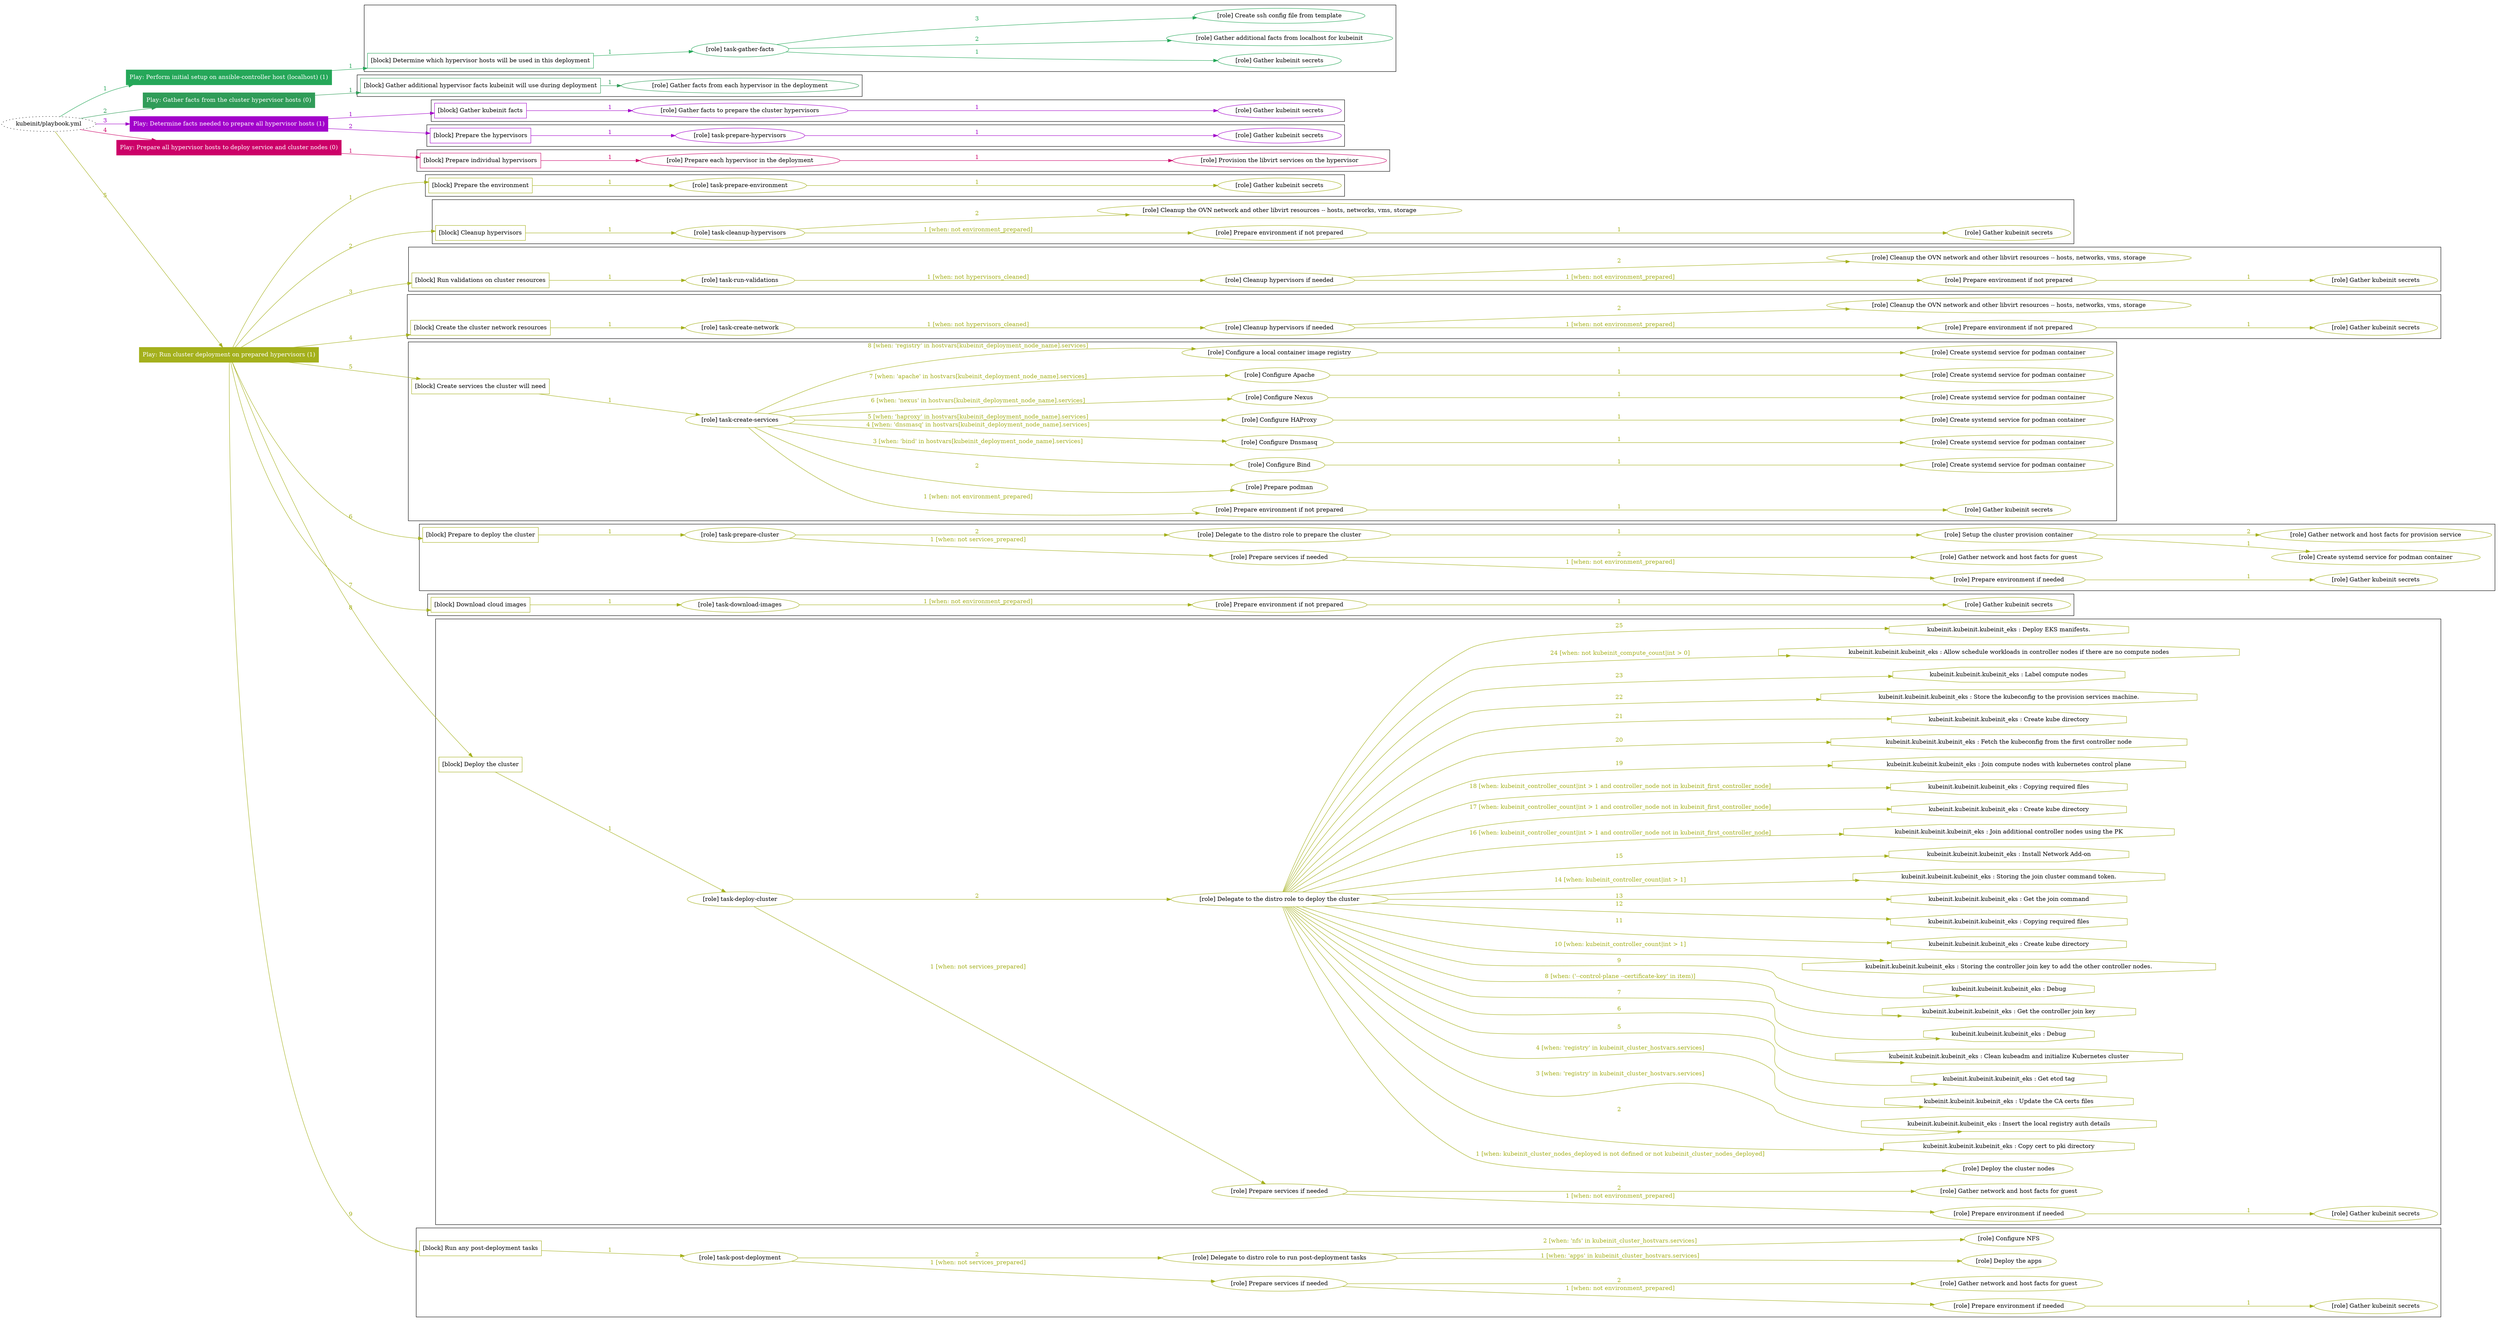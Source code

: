 digraph {
	graph [concentrate=true ordering=in rankdir=LR ratio=fill]
	edge [esep=5 sep=10]
	"kubeinit/playbook.yml" [URL="/home/runner/work/kubeinit/kubeinit/kubeinit/playbook.yml" id=playbook_dcfda011 style=dotted]
	"kubeinit/playbook.yml" -> play_765f4237 [label="1 " color="#25a759" fontcolor="#25a759" id=edge_94aca316 labeltooltip="1 " tooltip="1 "]
	subgraph "Play: Perform initial setup on ansible-controller host (localhost) (1)" {
		play_765f4237 [label="Play: Perform initial setup on ansible-controller host (localhost) (1)" URL="/home/runner/work/kubeinit/kubeinit/kubeinit/playbook.yml" color="#25a759" fontcolor="#ffffff" id=play_765f4237 shape=box style=filled tooltip=localhost]
		play_765f4237 -> block_f9fd2ed5 [label=1 color="#25a759" fontcolor="#25a759" id=edge_692b6613 labeltooltip=1 tooltip=1]
		subgraph cluster_block_f9fd2ed5 {
			block_f9fd2ed5 [label="[block] Determine which hypervisor hosts will be used in this deployment" URL="/home/runner/work/kubeinit/kubeinit/kubeinit/playbook.yml" color="#25a759" id=block_f9fd2ed5 labeltooltip="Determine which hypervisor hosts will be used in this deployment" shape=box tooltip="Determine which hypervisor hosts will be used in this deployment"]
			block_f9fd2ed5 -> role_37e23cd8 [label="1 " color="#25a759" fontcolor="#25a759" id=edge_8026fe6b labeltooltip="1 " tooltip="1 "]
			subgraph "task-gather-facts" {
				role_37e23cd8 [label="[role] task-gather-facts" URL="/home/runner/work/kubeinit/kubeinit/kubeinit/playbook.yml" color="#25a759" id=role_37e23cd8 tooltip="task-gather-facts"]
				role_37e23cd8 -> role_35589c22 [label="1 " color="#25a759" fontcolor="#25a759" id=edge_263c6f09 labeltooltip="1 " tooltip="1 "]
				subgraph "Gather kubeinit secrets" {
					role_35589c22 [label="[role] Gather kubeinit secrets" URL="/home/runner/.ansible/collections/ansible_collections/kubeinit/kubeinit/roles/kubeinit_prepare/tasks/build_hypervisors_group.yml" color="#25a759" id=role_35589c22 tooltip="Gather kubeinit secrets"]
				}
				role_37e23cd8 -> role_8f9cdb10 [label="2 " color="#25a759" fontcolor="#25a759" id=edge_b2160948 labeltooltip="2 " tooltip="2 "]
				subgraph "Gather additional facts from localhost for kubeinit" {
					role_8f9cdb10 [label="[role] Gather additional facts from localhost for kubeinit" URL="/home/runner/.ansible/collections/ansible_collections/kubeinit/kubeinit/roles/kubeinit_prepare/tasks/build_hypervisors_group.yml" color="#25a759" id=role_8f9cdb10 tooltip="Gather additional facts from localhost for kubeinit"]
				}
				role_37e23cd8 -> role_e5fd432b [label="3 " color="#25a759" fontcolor="#25a759" id=edge_d32e2abf labeltooltip="3 " tooltip="3 "]
				subgraph "Create ssh config file from template" {
					role_e5fd432b [label="[role] Create ssh config file from template" URL="/home/runner/.ansible/collections/ansible_collections/kubeinit/kubeinit/roles/kubeinit_prepare/tasks/build_hypervisors_group.yml" color="#25a759" id=role_e5fd432b tooltip="Create ssh config file from template"]
				}
			}
		}
	}
	"kubeinit/playbook.yml" -> play_6c2bc196 [label="2 " color="#309c58" fontcolor="#309c58" id=edge_fabe66aa labeltooltip="2 " tooltip="2 "]
	subgraph "Play: Gather facts from the cluster hypervisor hosts (0)" {
		play_6c2bc196 [label="Play: Gather facts from the cluster hypervisor hosts (0)" URL="/home/runner/work/kubeinit/kubeinit/kubeinit/playbook.yml" color="#309c58" fontcolor="#ffffff" id=play_6c2bc196 shape=box style=filled tooltip="Play: Gather facts from the cluster hypervisor hosts (0)"]
		play_6c2bc196 -> block_caca1300 [label=1 color="#309c58" fontcolor="#309c58" id=edge_eba56a42 labeltooltip=1 tooltip=1]
		subgraph cluster_block_caca1300 {
			block_caca1300 [label="[block] Gather additional hypervisor facts kubeinit will use during deployment" URL="/home/runner/work/kubeinit/kubeinit/kubeinit/playbook.yml" color="#309c58" id=block_caca1300 labeltooltip="Gather additional hypervisor facts kubeinit will use during deployment" shape=box tooltip="Gather additional hypervisor facts kubeinit will use during deployment"]
			block_caca1300 -> role_12011ce6 [label="1 " color="#309c58" fontcolor="#309c58" id=edge_8bbe74d5 labeltooltip="1 " tooltip="1 "]
			subgraph "Gather facts from each hypervisor in the deployment" {
				role_12011ce6 [label="[role] Gather facts from each hypervisor in the deployment" URL="/home/runner/work/kubeinit/kubeinit/kubeinit/playbook.yml" color="#309c58" id=role_12011ce6 tooltip="Gather facts from each hypervisor in the deployment"]
			}
		}
	}
	"kubeinit/playbook.yml" -> play_12cec914 [label="3 " color="#a202ca" fontcolor="#a202ca" id=edge_72fddc76 labeltooltip="3 " tooltip="3 "]
	subgraph "Play: Determine facts needed to prepare all hypervisor hosts (1)" {
		play_12cec914 [label="Play: Determine facts needed to prepare all hypervisor hosts (1)" URL="/home/runner/work/kubeinit/kubeinit/kubeinit/playbook.yml" color="#a202ca" fontcolor="#ffffff" id=play_12cec914 shape=box style=filled tooltip=localhost]
		play_12cec914 -> block_36ad6eb9 [label=1 color="#a202ca" fontcolor="#a202ca" id=edge_d3a8ffcb labeltooltip=1 tooltip=1]
		subgraph cluster_block_36ad6eb9 {
			block_36ad6eb9 [label="[block] Gather kubeinit facts" URL="/home/runner/work/kubeinit/kubeinit/kubeinit/playbook.yml" color="#a202ca" id=block_36ad6eb9 labeltooltip="Gather kubeinit facts" shape=box tooltip="Gather kubeinit facts"]
			block_36ad6eb9 -> role_db7084d1 [label="1 " color="#a202ca" fontcolor="#a202ca" id=edge_b21bfb5c labeltooltip="1 " tooltip="1 "]
			subgraph "Gather facts to prepare the cluster hypervisors" {
				role_db7084d1 [label="[role] Gather facts to prepare the cluster hypervisors" URL="/home/runner/work/kubeinit/kubeinit/kubeinit/playbook.yml" color="#a202ca" id=role_db7084d1 tooltip="Gather facts to prepare the cluster hypervisors"]
				role_db7084d1 -> role_7971e895 [label="1 " color="#a202ca" fontcolor="#a202ca" id=edge_c17ee4cf labeltooltip="1 " tooltip="1 "]
				subgraph "Gather kubeinit secrets" {
					role_7971e895 [label="[role] Gather kubeinit secrets" URL="/home/runner/.ansible/collections/ansible_collections/kubeinit/kubeinit/roles/kubeinit_prepare/tasks/gather_kubeinit_facts.yml" color="#a202ca" id=role_7971e895 tooltip="Gather kubeinit secrets"]
				}
			}
		}
		play_12cec914 -> block_d0f57650 [label=2 color="#a202ca" fontcolor="#a202ca" id=edge_762cd3df labeltooltip=2 tooltip=2]
		subgraph cluster_block_d0f57650 {
			block_d0f57650 [label="[block] Prepare the hypervisors" URL="/home/runner/work/kubeinit/kubeinit/kubeinit/playbook.yml" color="#a202ca" id=block_d0f57650 labeltooltip="Prepare the hypervisors" shape=box tooltip="Prepare the hypervisors"]
			block_d0f57650 -> role_d95f7964 [label="1 " color="#a202ca" fontcolor="#a202ca" id=edge_053e065c labeltooltip="1 " tooltip="1 "]
			subgraph "task-prepare-hypervisors" {
				role_d95f7964 [label="[role] task-prepare-hypervisors" URL="/home/runner/work/kubeinit/kubeinit/kubeinit/playbook.yml" color="#a202ca" id=role_d95f7964 tooltip="task-prepare-hypervisors"]
				role_d95f7964 -> role_bdcca5cd [label="1 " color="#a202ca" fontcolor="#a202ca" id=edge_637d177f labeltooltip="1 " tooltip="1 "]
				subgraph "Gather kubeinit secrets" {
					role_bdcca5cd [label="[role] Gather kubeinit secrets" URL="/home/runner/.ansible/collections/ansible_collections/kubeinit/kubeinit/roles/kubeinit_prepare/tasks/gather_kubeinit_facts.yml" color="#a202ca" id=role_bdcca5cd tooltip="Gather kubeinit secrets"]
				}
			}
		}
	}
	"kubeinit/playbook.yml" -> play_1ae66111 [label="4 " color="#cc0068" fontcolor="#cc0068" id=edge_bd37d841 labeltooltip="4 " tooltip="4 "]
	subgraph "Play: Prepare all hypervisor hosts to deploy service and cluster nodes (0)" {
		play_1ae66111 [label="Play: Prepare all hypervisor hosts to deploy service and cluster nodes (0)" URL="/home/runner/work/kubeinit/kubeinit/kubeinit/playbook.yml" color="#cc0068" fontcolor="#ffffff" id=play_1ae66111 shape=box style=filled tooltip="Play: Prepare all hypervisor hosts to deploy service and cluster nodes (0)"]
		play_1ae66111 -> block_45bdec60 [label=1 color="#cc0068" fontcolor="#cc0068" id=edge_b5805068 labeltooltip=1 tooltip=1]
		subgraph cluster_block_45bdec60 {
			block_45bdec60 [label="[block] Prepare individual hypervisors" URL="/home/runner/work/kubeinit/kubeinit/kubeinit/playbook.yml" color="#cc0068" id=block_45bdec60 labeltooltip="Prepare individual hypervisors" shape=box tooltip="Prepare individual hypervisors"]
			block_45bdec60 -> role_821effe2 [label="1 " color="#cc0068" fontcolor="#cc0068" id=edge_3f7bc801 labeltooltip="1 " tooltip="1 "]
			subgraph "Prepare each hypervisor in the deployment" {
				role_821effe2 [label="[role] Prepare each hypervisor in the deployment" URL="/home/runner/work/kubeinit/kubeinit/kubeinit/playbook.yml" color="#cc0068" id=role_821effe2 tooltip="Prepare each hypervisor in the deployment"]
				role_821effe2 -> role_44ba6dd8 [label="1 " color="#cc0068" fontcolor="#cc0068" id=edge_4a5fcf51 labeltooltip="1 " tooltip="1 "]
				subgraph "Provision the libvirt services on the hypervisor" {
					role_44ba6dd8 [label="[role] Provision the libvirt services on the hypervisor" URL="/home/runner/.ansible/collections/ansible_collections/kubeinit/kubeinit/roles/kubeinit_prepare/tasks/prepare_hypervisor.yml" color="#cc0068" id=role_44ba6dd8 tooltip="Provision the libvirt services on the hypervisor"]
				}
			}
		}
	}
	"kubeinit/playbook.yml" -> play_6f94b995 [label="5 " color="#a4b01c" fontcolor="#a4b01c" id=edge_575a4b3c labeltooltip="5 " tooltip="5 "]
	subgraph "Play: Run cluster deployment on prepared hypervisors (1)" {
		play_6f94b995 [label="Play: Run cluster deployment on prepared hypervisors (1)" URL="/home/runner/work/kubeinit/kubeinit/kubeinit/playbook.yml" color="#a4b01c" fontcolor="#ffffff" id=play_6f94b995 shape=box style=filled tooltip=localhost]
		play_6f94b995 -> block_fb3b04f6 [label=1 color="#a4b01c" fontcolor="#a4b01c" id=edge_c9f71ae5 labeltooltip=1 tooltip=1]
		subgraph cluster_block_fb3b04f6 {
			block_fb3b04f6 [label="[block] Prepare the environment" URL="/home/runner/work/kubeinit/kubeinit/kubeinit/playbook.yml" color="#a4b01c" id=block_fb3b04f6 labeltooltip="Prepare the environment" shape=box tooltip="Prepare the environment"]
			block_fb3b04f6 -> role_4ec7296c [label="1 " color="#a4b01c" fontcolor="#a4b01c" id=edge_01b368c7 labeltooltip="1 " tooltip="1 "]
			subgraph "task-prepare-environment" {
				role_4ec7296c [label="[role] task-prepare-environment" URL="/home/runner/work/kubeinit/kubeinit/kubeinit/playbook.yml" color="#a4b01c" id=role_4ec7296c tooltip="task-prepare-environment"]
				role_4ec7296c -> role_5be5b0d8 [label="1 " color="#a4b01c" fontcolor="#a4b01c" id=edge_0afa003c labeltooltip="1 " tooltip="1 "]
				subgraph "Gather kubeinit secrets" {
					role_5be5b0d8 [label="[role] Gather kubeinit secrets" URL="/home/runner/.ansible/collections/ansible_collections/kubeinit/kubeinit/roles/kubeinit_prepare/tasks/gather_kubeinit_facts.yml" color="#a4b01c" id=role_5be5b0d8 tooltip="Gather kubeinit secrets"]
				}
			}
		}
		play_6f94b995 -> block_d96fcffb [label=2 color="#a4b01c" fontcolor="#a4b01c" id=edge_9aa38d33 labeltooltip=2 tooltip=2]
		subgraph cluster_block_d96fcffb {
			block_d96fcffb [label="[block] Cleanup hypervisors" URL="/home/runner/work/kubeinit/kubeinit/kubeinit/playbook.yml" color="#a4b01c" id=block_d96fcffb labeltooltip="Cleanup hypervisors" shape=box tooltip="Cleanup hypervisors"]
			block_d96fcffb -> role_3e26506b [label="1 " color="#a4b01c" fontcolor="#a4b01c" id=edge_9e677b7e labeltooltip="1 " tooltip="1 "]
			subgraph "task-cleanup-hypervisors" {
				role_3e26506b [label="[role] task-cleanup-hypervisors" URL="/home/runner/work/kubeinit/kubeinit/kubeinit/playbook.yml" color="#a4b01c" id=role_3e26506b tooltip="task-cleanup-hypervisors"]
				role_3e26506b -> role_2a5ab9b7 [label="1 [when: not environment_prepared]" color="#a4b01c" fontcolor="#a4b01c" id=edge_544ed0bc labeltooltip="1 [when: not environment_prepared]" tooltip="1 [when: not environment_prepared]"]
				subgraph "Prepare environment if not prepared" {
					role_2a5ab9b7 [label="[role] Prepare environment if not prepared" URL="/home/runner/.ansible/collections/ansible_collections/kubeinit/kubeinit/roles/kubeinit_prepare/tasks/cleanup_hypervisors.yml" color="#a4b01c" id=role_2a5ab9b7 tooltip="Prepare environment if not prepared"]
					role_2a5ab9b7 -> role_2ddf256e [label="1 " color="#a4b01c" fontcolor="#a4b01c" id=edge_9401367e labeltooltip="1 " tooltip="1 "]
					subgraph "Gather kubeinit secrets" {
						role_2ddf256e [label="[role] Gather kubeinit secrets" URL="/home/runner/.ansible/collections/ansible_collections/kubeinit/kubeinit/roles/kubeinit_prepare/tasks/gather_kubeinit_facts.yml" color="#a4b01c" id=role_2ddf256e tooltip="Gather kubeinit secrets"]
					}
				}
				role_3e26506b -> role_aa5b2982 [label="2 " color="#a4b01c" fontcolor="#a4b01c" id=edge_3b2fef22 labeltooltip="2 " tooltip="2 "]
				subgraph "Cleanup the OVN network and other libvirt resources -- hosts, networks, vms, storage" {
					role_aa5b2982 [label="[role] Cleanup the OVN network and other libvirt resources -- hosts, networks, vms, storage" URL="/home/runner/.ansible/collections/ansible_collections/kubeinit/kubeinit/roles/kubeinit_prepare/tasks/cleanup_hypervisors.yml" color="#a4b01c" id=role_aa5b2982 tooltip="Cleanup the OVN network and other libvirt resources -- hosts, networks, vms, storage"]
				}
			}
		}
		play_6f94b995 -> block_e76ac2b2 [label=3 color="#a4b01c" fontcolor="#a4b01c" id=edge_ae4d11fd labeltooltip=3 tooltip=3]
		subgraph cluster_block_e76ac2b2 {
			block_e76ac2b2 [label="[block] Run validations on cluster resources" URL="/home/runner/work/kubeinit/kubeinit/kubeinit/playbook.yml" color="#a4b01c" id=block_e76ac2b2 labeltooltip="Run validations on cluster resources" shape=box tooltip="Run validations on cluster resources"]
			block_e76ac2b2 -> role_cc212bd3 [label="1 " color="#a4b01c" fontcolor="#a4b01c" id=edge_4b843d76 labeltooltip="1 " tooltip="1 "]
			subgraph "task-run-validations" {
				role_cc212bd3 [label="[role] task-run-validations" URL="/home/runner/work/kubeinit/kubeinit/kubeinit/playbook.yml" color="#a4b01c" id=role_cc212bd3 tooltip="task-run-validations"]
				role_cc212bd3 -> role_779b4d55 [label="1 [when: not hypervisors_cleaned]" color="#a4b01c" fontcolor="#a4b01c" id=edge_7910272a labeltooltip="1 [when: not hypervisors_cleaned]" tooltip="1 [when: not hypervisors_cleaned]"]
				subgraph "Cleanup hypervisors if needed" {
					role_779b4d55 [label="[role] Cleanup hypervisors if needed" URL="/home/runner/.ansible/collections/ansible_collections/kubeinit/kubeinit/roles/kubeinit_validations/tasks/main.yml" color="#a4b01c" id=role_779b4d55 tooltip="Cleanup hypervisors if needed"]
					role_779b4d55 -> role_eb4ee07d [label="1 [when: not environment_prepared]" color="#a4b01c" fontcolor="#a4b01c" id=edge_a781df23 labeltooltip="1 [when: not environment_prepared]" tooltip="1 [when: not environment_prepared]"]
					subgraph "Prepare environment if not prepared" {
						role_eb4ee07d [label="[role] Prepare environment if not prepared" URL="/home/runner/.ansible/collections/ansible_collections/kubeinit/kubeinit/roles/kubeinit_prepare/tasks/cleanup_hypervisors.yml" color="#a4b01c" id=role_eb4ee07d tooltip="Prepare environment if not prepared"]
						role_eb4ee07d -> role_84e86f07 [label="1 " color="#a4b01c" fontcolor="#a4b01c" id=edge_e210652e labeltooltip="1 " tooltip="1 "]
						subgraph "Gather kubeinit secrets" {
							role_84e86f07 [label="[role] Gather kubeinit secrets" URL="/home/runner/.ansible/collections/ansible_collections/kubeinit/kubeinit/roles/kubeinit_prepare/tasks/gather_kubeinit_facts.yml" color="#a4b01c" id=role_84e86f07 tooltip="Gather kubeinit secrets"]
						}
					}
					role_779b4d55 -> role_8ce97257 [label="2 " color="#a4b01c" fontcolor="#a4b01c" id=edge_072f96d0 labeltooltip="2 " tooltip="2 "]
					subgraph "Cleanup the OVN network and other libvirt resources -- hosts, networks, vms, storage" {
						role_8ce97257 [label="[role] Cleanup the OVN network and other libvirt resources -- hosts, networks, vms, storage" URL="/home/runner/.ansible/collections/ansible_collections/kubeinit/kubeinit/roles/kubeinit_prepare/tasks/cleanup_hypervisors.yml" color="#a4b01c" id=role_8ce97257 tooltip="Cleanup the OVN network and other libvirt resources -- hosts, networks, vms, storage"]
					}
				}
			}
		}
		play_6f94b995 -> block_9e978ffb [label=4 color="#a4b01c" fontcolor="#a4b01c" id=edge_83f42ca1 labeltooltip=4 tooltip=4]
		subgraph cluster_block_9e978ffb {
			block_9e978ffb [label="[block] Create the cluster network resources" URL="/home/runner/work/kubeinit/kubeinit/kubeinit/playbook.yml" color="#a4b01c" id=block_9e978ffb labeltooltip="Create the cluster network resources" shape=box tooltip="Create the cluster network resources"]
			block_9e978ffb -> role_14f7a78a [label="1 " color="#a4b01c" fontcolor="#a4b01c" id=edge_5e13d8b2 labeltooltip="1 " tooltip="1 "]
			subgraph "task-create-network" {
				role_14f7a78a [label="[role] task-create-network" URL="/home/runner/work/kubeinit/kubeinit/kubeinit/playbook.yml" color="#a4b01c" id=role_14f7a78a tooltip="task-create-network"]
				role_14f7a78a -> role_bb4ddb8e [label="1 [when: not hypervisors_cleaned]" color="#a4b01c" fontcolor="#a4b01c" id=edge_80835680 labeltooltip="1 [when: not hypervisors_cleaned]" tooltip="1 [when: not hypervisors_cleaned]"]
				subgraph "Cleanup hypervisors if needed" {
					role_bb4ddb8e [label="[role] Cleanup hypervisors if needed" URL="/home/runner/.ansible/collections/ansible_collections/kubeinit/kubeinit/roles/kubeinit_libvirt/tasks/create_network.yml" color="#a4b01c" id=role_bb4ddb8e tooltip="Cleanup hypervisors if needed"]
					role_bb4ddb8e -> role_cac3ddea [label="1 [when: not environment_prepared]" color="#a4b01c" fontcolor="#a4b01c" id=edge_f8f9e405 labeltooltip="1 [when: not environment_prepared]" tooltip="1 [when: not environment_prepared]"]
					subgraph "Prepare environment if not prepared" {
						role_cac3ddea [label="[role] Prepare environment if not prepared" URL="/home/runner/.ansible/collections/ansible_collections/kubeinit/kubeinit/roles/kubeinit_prepare/tasks/cleanup_hypervisors.yml" color="#a4b01c" id=role_cac3ddea tooltip="Prepare environment if not prepared"]
						role_cac3ddea -> role_6f78bba7 [label="1 " color="#a4b01c" fontcolor="#a4b01c" id=edge_e36a7b4b labeltooltip="1 " tooltip="1 "]
						subgraph "Gather kubeinit secrets" {
							role_6f78bba7 [label="[role] Gather kubeinit secrets" URL="/home/runner/.ansible/collections/ansible_collections/kubeinit/kubeinit/roles/kubeinit_prepare/tasks/gather_kubeinit_facts.yml" color="#a4b01c" id=role_6f78bba7 tooltip="Gather kubeinit secrets"]
						}
					}
					role_bb4ddb8e -> role_4a04bbd2 [label="2 " color="#a4b01c" fontcolor="#a4b01c" id=edge_3d8602c7 labeltooltip="2 " tooltip="2 "]
					subgraph "Cleanup the OVN network and other libvirt resources -- hosts, networks, vms, storage" {
						role_4a04bbd2 [label="[role] Cleanup the OVN network and other libvirt resources -- hosts, networks, vms, storage" URL="/home/runner/.ansible/collections/ansible_collections/kubeinit/kubeinit/roles/kubeinit_prepare/tasks/cleanup_hypervisors.yml" color="#a4b01c" id=role_4a04bbd2 tooltip="Cleanup the OVN network and other libvirt resources -- hosts, networks, vms, storage"]
					}
				}
			}
		}
		play_6f94b995 -> block_56e19ab0 [label=5 color="#a4b01c" fontcolor="#a4b01c" id=edge_279a490f labeltooltip=5 tooltip=5]
		subgraph cluster_block_56e19ab0 {
			block_56e19ab0 [label="[block] Create services the cluster will need" URL="/home/runner/work/kubeinit/kubeinit/kubeinit/playbook.yml" color="#a4b01c" id=block_56e19ab0 labeltooltip="Create services the cluster will need" shape=box tooltip="Create services the cluster will need"]
			block_56e19ab0 -> role_e5964e73 [label="1 " color="#a4b01c" fontcolor="#a4b01c" id=edge_67af7b15 labeltooltip="1 " tooltip="1 "]
			subgraph "task-create-services" {
				role_e5964e73 [label="[role] task-create-services" URL="/home/runner/work/kubeinit/kubeinit/kubeinit/playbook.yml" color="#a4b01c" id=role_e5964e73 tooltip="task-create-services"]
				role_e5964e73 -> role_f8fc3eb3 [label="1 [when: not environment_prepared]" color="#a4b01c" fontcolor="#a4b01c" id=edge_b3b83c7f labeltooltip="1 [when: not environment_prepared]" tooltip="1 [when: not environment_prepared]"]
				subgraph "Prepare environment if not prepared" {
					role_f8fc3eb3 [label="[role] Prepare environment if not prepared" URL="/home/runner/.ansible/collections/ansible_collections/kubeinit/kubeinit/roles/kubeinit_services/tasks/main.yml" color="#a4b01c" id=role_f8fc3eb3 tooltip="Prepare environment if not prepared"]
					role_f8fc3eb3 -> role_6ec36d03 [label="1 " color="#a4b01c" fontcolor="#a4b01c" id=edge_c74fdc2b labeltooltip="1 " tooltip="1 "]
					subgraph "Gather kubeinit secrets" {
						role_6ec36d03 [label="[role] Gather kubeinit secrets" URL="/home/runner/.ansible/collections/ansible_collections/kubeinit/kubeinit/roles/kubeinit_prepare/tasks/gather_kubeinit_facts.yml" color="#a4b01c" id=role_6ec36d03 tooltip="Gather kubeinit secrets"]
					}
				}
				role_e5964e73 -> role_8ff186fb [label="2 " color="#a4b01c" fontcolor="#a4b01c" id=edge_e8950173 labeltooltip="2 " tooltip="2 "]
				subgraph "Prepare podman" {
					role_8ff186fb [label="[role] Prepare podman" URL="/home/runner/.ansible/collections/ansible_collections/kubeinit/kubeinit/roles/kubeinit_services/tasks/00_create_service_pod.yml" color="#a4b01c" id=role_8ff186fb tooltip="Prepare podman"]
				}
				role_e5964e73 -> role_106fd7f9 [label="3 [when: 'bind' in hostvars[kubeinit_deployment_node_name].services]" color="#a4b01c" fontcolor="#a4b01c" id=edge_469b5a45 labeltooltip="3 [when: 'bind' in hostvars[kubeinit_deployment_node_name].services]" tooltip="3 [when: 'bind' in hostvars[kubeinit_deployment_node_name].services]"]
				subgraph "Configure Bind" {
					role_106fd7f9 [label="[role] Configure Bind" URL="/home/runner/.ansible/collections/ansible_collections/kubeinit/kubeinit/roles/kubeinit_services/tasks/start_services_containers.yml" color="#a4b01c" id=role_106fd7f9 tooltip="Configure Bind"]
					role_106fd7f9 -> role_b5a9454f [label="1 " color="#a4b01c" fontcolor="#a4b01c" id=edge_3402bb6c labeltooltip="1 " tooltip="1 "]
					subgraph "Create systemd service for podman container" {
						role_b5a9454f [label="[role] Create systemd service for podman container" URL="/home/runner/.ansible/collections/ansible_collections/kubeinit/kubeinit/roles/kubeinit_bind/tasks/main.yml" color="#a4b01c" id=role_b5a9454f tooltip="Create systemd service for podman container"]
					}
				}
				role_e5964e73 -> role_4277d8e8 [label="4 [when: 'dnsmasq' in hostvars[kubeinit_deployment_node_name].services]" color="#a4b01c" fontcolor="#a4b01c" id=edge_63fa2610 labeltooltip="4 [when: 'dnsmasq' in hostvars[kubeinit_deployment_node_name].services]" tooltip="4 [when: 'dnsmasq' in hostvars[kubeinit_deployment_node_name].services]"]
				subgraph "Configure Dnsmasq" {
					role_4277d8e8 [label="[role] Configure Dnsmasq" URL="/home/runner/.ansible/collections/ansible_collections/kubeinit/kubeinit/roles/kubeinit_services/tasks/start_services_containers.yml" color="#a4b01c" id=role_4277d8e8 tooltip="Configure Dnsmasq"]
					role_4277d8e8 -> role_c1bcaa9d [label="1 " color="#a4b01c" fontcolor="#a4b01c" id=edge_84dc8b41 labeltooltip="1 " tooltip="1 "]
					subgraph "Create systemd service for podman container" {
						role_c1bcaa9d [label="[role] Create systemd service for podman container" URL="/home/runner/.ansible/collections/ansible_collections/kubeinit/kubeinit/roles/kubeinit_dnsmasq/tasks/main.yml" color="#a4b01c" id=role_c1bcaa9d tooltip="Create systemd service for podman container"]
					}
				}
				role_e5964e73 -> role_c501074f [label="5 [when: 'haproxy' in hostvars[kubeinit_deployment_node_name].services]" color="#a4b01c" fontcolor="#a4b01c" id=edge_4dfb1772 labeltooltip="5 [when: 'haproxy' in hostvars[kubeinit_deployment_node_name].services]" tooltip="5 [when: 'haproxy' in hostvars[kubeinit_deployment_node_name].services]"]
				subgraph "Configure HAProxy" {
					role_c501074f [label="[role] Configure HAProxy" URL="/home/runner/.ansible/collections/ansible_collections/kubeinit/kubeinit/roles/kubeinit_services/tasks/start_services_containers.yml" color="#a4b01c" id=role_c501074f tooltip="Configure HAProxy"]
					role_c501074f -> role_edd784e7 [label="1 " color="#a4b01c" fontcolor="#a4b01c" id=edge_3d4f7385 labeltooltip="1 " tooltip="1 "]
					subgraph "Create systemd service for podman container" {
						role_edd784e7 [label="[role] Create systemd service for podman container" URL="/home/runner/.ansible/collections/ansible_collections/kubeinit/kubeinit/roles/kubeinit_haproxy/tasks/main.yml" color="#a4b01c" id=role_edd784e7 tooltip="Create systemd service for podman container"]
					}
				}
				role_e5964e73 -> role_8d71a358 [label="6 [when: 'nexus' in hostvars[kubeinit_deployment_node_name].services]" color="#a4b01c" fontcolor="#a4b01c" id=edge_827e04b9 labeltooltip="6 [when: 'nexus' in hostvars[kubeinit_deployment_node_name].services]" tooltip="6 [when: 'nexus' in hostvars[kubeinit_deployment_node_name].services]"]
				subgraph "Configure Nexus" {
					role_8d71a358 [label="[role] Configure Nexus" URL="/home/runner/.ansible/collections/ansible_collections/kubeinit/kubeinit/roles/kubeinit_services/tasks/start_services_containers.yml" color="#a4b01c" id=role_8d71a358 tooltip="Configure Nexus"]
					role_8d71a358 -> role_d8044511 [label="1 " color="#a4b01c" fontcolor="#a4b01c" id=edge_b31657eb labeltooltip="1 " tooltip="1 "]
					subgraph "Create systemd service for podman container" {
						role_d8044511 [label="[role] Create systemd service for podman container" URL="/home/runner/.ansible/collections/ansible_collections/kubeinit/kubeinit/roles/kubeinit_nexus/tasks/main.yml" color="#a4b01c" id=role_d8044511 tooltip="Create systemd service for podman container"]
					}
				}
				role_e5964e73 -> role_c0a934c9 [label="7 [when: 'apache' in hostvars[kubeinit_deployment_node_name].services]" color="#a4b01c" fontcolor="#a4b01c" id=edge_d41d05ae labeltooltip="7 [when: 'apache' in hostvars[kubeinit_deployment_node_name].services]" tooltip="7 [when: 'apache' in hostvars[kubeinit_deployment_node_name].services]"]
				subgraph "Configure Apache" {
					role_c0a934c9 [label="[role] Configure Apache" URL="/home/runner/.ansible/collections/ansible_collections/kubeinit/kubeinit/roles/kubeinit_services/tasks/start_services_containers.yml" color="#a4b01c" id=role_c0a934c9 tooltip="Configure Apache"]
					role_c0a934c9 -> role_e23f4328 [label="1 " color="#a4b01c" fontcolor="#a4b01c" id=edge_c86ea312 labeltooltip="1 " tooltip="1 "]
					subgraph "Create systemd service for podman container" {
						role_e23f4328 [label="[role] Create systemd service for podman container" URL="/home/runner/.ansible/collections/ansible_collections/kubeinit/kubeinit/roles/kubeinit_apache/tasks/main.yml" color="#a4b01c" id=role_e23f4328 tooltip="Create systemd service for podman container"]
					}
				}
				role_e5964e73 -> role_048aacf8 [label="8 [when: 'registry' in hostvars[kubeinit_deployment_node_name].services]" color="#a4b01c" fontcolor="#a4b01c" id=edge_98eae8bd labeltooltip="8 [when: 'registry' in hostvars[kubeinit_deployment_node_name].services]" tooltip="8 [when: 'registry' in hostvars[kubeinit_deployment_node_name].services]"]
				subgraph "Configure a local container image registry" {
					role_048aacf8 [label="[role] Configure a local container image registry" URL="/home/runner/.ansible/collections/ansible_collections/kubeinit/kubeinit/roles/kubeinit_services/tasks/start_services_containers.yml" color="#a4b01c" id=role_048aacf8 tooltip="Configure a local container image registry"]
					role_048aacf8 -> role_8e87b0d8 [label="1 " color="#a4b01c" fontcolor="#a4b01c" id=edge_8e2d07d5 labeltooltip="1 " tooltip="1 "]
					subgraph "Create systemd service for podman container" {
						role_8e87b0d8 [label="[role] Create systemd service for podman container" URL="/home/runner/.ansible/collections/ansible_collections/kubeinit/kubeinit/roles/kubeinit_registry/tasks/main.yml" color="#a4b01c" id=role_8e87b0d8 tooltip="Create systemd service for podman container"]
					}
				}
			}
		}
		play_6f94b995 -> block_5b7244cd [label=6 color="#a4b01c" fontcolor="#a4b01c" id=edge_76e9d55b labeltooltip=6 tooltip=6]
		subgraph cluster_block_5b7244cd {
			block_5b7244cd [label="[block] Prepare to deploy the cluster" URL="/home/runner/work/kubeinit/kubeinit/kubeinit/playbook.yml" color="#a4b01c" id=block_5b7244cd labeltooltip="Prepare to deploy the cluster" shape=box tooltip="Prepare to deploy the cluster"]
			block_5b7244cd -> role_9afe6a8b [label="1 " color="#a4b01c" fontcolor="#a4b01c" id=edge_f01fea1d labeltooltip="1 " tooltip="1 "]
			subgraph "task-prepare-cluster" {
				role_9afe6a8b [label="[role] task-prepare-cluster" URL="/home/runner/work/kubeinit/kubeinit/kubeinit/playbook.yml" color="#a4b01c" id=role_9afe6a8b tooltip="task-prepare-cluster"]
				role_9afe6a8b -> role_cedfc419 [label="1 [when: not services_prepared]" color="#a4b01c" fontcolor="#a4b01c" id=edge_175d28ba labeltooltip="1 [when: not services_prepared]" tooltip="1 [when: not services_prepared]"]
				subgraph "Prepare services if needed" {
					role_cedfc419 [label="[role] Prepare services if needed" URL="/home/runner/.ansible/collections/ansible_collections/kubeinit/kubeinit/roles/kubeinit_prepare/tasks/prepare_cluster.yml" color="#a4b01c" id=role_cedfc419 tooltip="Prepare services if needed"]
					role_cedfc419 -> role_06662a4f [label="1 [when: not environment_prepared]" color="#a4b01c" fontcolor="#a4b01c" id=edge_30288835 labeltooltip="1 [when: not environment_prepared]" tooltip="1 [when: not environment_prepared]"]
					subgraph "Prepare environment if needed" {
						role_06662a4f [label="[role] Prepare environment if needed" URL="/home/runner/.ansible/collections/ansible_collections/kubeinit/kubeinit/roles/kubeinit_services/tasks/prepare_services.yml" color="#a4b01c" id=role_06662a4f tooltip="Prepare environment if needed"]
						role_06662a4f -> role_cb4fe51b [label="1 " color="#a4b01c" fontcolor="#a4b01c" id=edge_6298fb99 labeltooltip="1 " tooltip="1 "]
						subgraph "Gather kubeinit secrets" {
							role_cb4fe51b [label="[role] Gather kubeinit secrets" URL="/home/runner/.ansible/collections/ansible_collections/kubeinit/kubeinit/roles/kubeinit_prepare/tasks/gather_kubeinit_facts.yml" color="#a4b01c" id=role_cb4fe51b tooltip="Gather kubeinit secrets"]
						}
					}
					role_cedfc419 -> role_df2f419c [label="2 " color="#a4b01c" fontcolor="#a4b01c" id=edge_e8deeb90 labeltooltip="2 " tooltip="2 "]
					subgraph "Gather network and host facts for guest" {
						role_df2f419c [label="[role] Gather network and host facts for guest" URL="/home/runner/.ansible/collections/ansible_collections/kubeinit/kubeinit/roles/kubeinit_services/tasks/prepare_services.yml" color="#a4b01c" id=role_df2f419c tooltip="Gather network and host facts for guest"]
					}
				}
				role_9afe6a8b -> role_e0c271b6 [label="2 " color="#a4b01c" fontcolor="#a4b01c" id=edge_8a7d6e35 labeltooltip="2 " tooltip="2 "]
				subgraph "Delegate to the distro role to prepare the cluster" {
					role_e0c271b6 [label="[role] Delegate to the distro role to prepare the cluster" URL="/home/runner/.ansible/collections/ansible_collections/kubeinit/kubeinit/roles/kubeinit_prepare/tasks/prepare_cluster.yml" color="#a4b01c" id=role_e0c271b6 tooltip="Delegate to the distro role to prepare the cluster"]
					role_e0c271b6 -> role_bd83fc7a [label="1 " color="#a4b01c" fontcolor="#a4b01c" id=edge_cd4d2318 labeltooltip="1 " tooltip="1 "]
					subgraph "Setup the cluster provision container" {
						role_bd83fc7a [label="[role] Setup the cluster provision container" URL="/home/runner/.ansible/collections/ansible_collections/kubeinit/kubeinit/roles/kubeinit_eks/tasks/prepare_cluster.yml" color="#a4b01c" id=role_bd83fc7a tooltip="Setup the cluster provision container"]
						role_bd83fc7a -> role_84148404 [label="1 " color="#a4b01c" fontcolor="#a4b01c" id=edge_6bc9d027 labeltooltip="1 " tooltip="1 "]
						subgraph "Create systemd service for podman container" {
							role_84148404 [label="[role] Create systemd service for podman container" URL="/home/runner/.ansible/collections/ansible_collections/kubeinit/kubeinit/roles/kubeinit_services/tasks/create_provision_container.yml" color="#a4b01c" id=role_84148404 tooltip="Create systemd service for podman container"]
						}
						role_bd83fc7a -> role_29862468 [label="2 " color="#a4b01c" fontcolor="#a4b01c" id=edge_c80fe35e labeltooltip="2 " tooltip="2 "]
						subgraph "Gather network and host facts for provision service" {
							role_29862468 [label="[role] Gather network and host facts for provision service" URL="/home/runner/.ansible/collections/ansible_collections/kubeinit/kubeinit/roles/kubeinit_services/tasks/create_provision_container.yml" color="#a4b01c" id=role_29862468 tooltip="Gather network and host facts for provision service"]
						}
					}
				}
			}
		}
		play_6f94b995 -> block_bdfac00d [label=7 color="#a4b01c" fontcolor="#a4b01c" id=edge_3674d71d labeltooltip=7 tooltip=7]
		subgraph cluster_block_bdfac00d {
			block_bdfac00d [label="[block] Download cloud images" URL="/home/runner/work/kubeinit/kubeinit/kubeinit/playbook.yml" color="#a4b01c" id=block_bdfac00d labeltooltip="Download cloud images" shape=box tooltip="Download cloud images"]
			block_bdfac00d -> role_a67d7d99 [label="1 " color="#a4b01c" fontcolor="#a4b01c" id=edge_304260e7 labeltooltip="1 " tooltip="1 "]
			subgraph "task-download-images" {
				role_a67d7d99 [label="[role] task-download-images" URL="/home/runner/work/kubeinit/kubeinit/kubeinit/playbook.yml" color="#a4b01c" id=role_a67d7d99 tooltip="task-download-images"]
				role_a67d7d99 -> role_68a205e0 [label="1 [when: not environment_prepared]" color="#a4b01c" fontcolor="#a4b01c" id=edge_7e011b3c labeltooltip="1 [when: not environment_prepared]" tooltip="1 [when: not environment_prepared]"]
				subgraph "Prepare environment if not prepared" {
					role_68a205e0 [label="[role] Prepare environment if not prepared" URL="/home/runner/.ansible/collections/ansible_collections/kubeinit/kubeinit/roles/kubeinit_libvirt/tasks/download_cloud_images.yml" color="#a4b01c" id=role_68a205e0 tooltip="Prepare environment if not prepared"]
					role_68a205e0 -> role_70833631 [label="1 " color="#a4b01c" fontcolor="#a4b01c" id=edge_77c3e23e labeltooltip="1 " tooltip="1 "]
					subgraph "Gather kubeinit secrets" {
						role_70833631 [label="[role] Gather kubeinit secrets" URL="/home/runner/.ansible/collections/ansible_collections/kubeinit/kubeinit/roles/kubeinit_prepare/tasks/gather_kubeinit_facts.yml" color="#a4b01c" id=role_70833631 tooltip="Gather kubeinit secrets"]
					}
				}
			}
		}
		play_6f94b995 -> block_2b5e6eb8 [label=8 color="#a4b01c" fontcolor="#a4b01c" id=edge_b7b58746 labeltooltip=8 tooltip=8]
		subgraph cluster_block_2b5e6eb8 {
			block_2b5e6eb8 [label="[block] Deploy the cluster" URL="/home/runner/work/kubeinit/kubeinit/kubeinit/playbook.yml" color="#a4b01c" id=block_2b5e6eb8 labeltooltip="Deploy the cluster" shape=box tooltip="Deploy the cluster"]
			block_2b5e6eb8 -> role_2c12ed0f [label="1 " color="#a4b01c" fontcolor="#a4b01c" id=edge_56df6066 labeltooltip="1 " tooltip="1 "]
			subgraph "task-deploy-cluster" {
				role_2c12ed0f [label="[role] task-deploy-cluster" URL="/home/runner/work/kubeinit/kubeinit/kubeinit/playbook.yml" color="#a4b01c" id=role_2c12ed0f tooltip="task-deploy-cluster"]
				role_2c12ed0f -> role_d43774d4 [label="1 [when: not services_prepared]" color="#a4b01c" fontcolor="#a4b01c" id=edge_da1e71de labeltooltip="1 [when: not services_prepared]" tooltip="1 [when: not services_prepared]"]
				subgraph "Prepare services if needed" {
					role_d43774d4 [label="[role] Prepare services if needed" URL="/home/runner/.ansible/collections/ansible_collections/kubeinit/kubeinit/roles/kubeinit_prepare/tasks/deploy_cluster.yml" color="#a4b01c" id=role_d43774d4 tooltip="Prepare services if needed"]
					role_d43774d4 -> role_28394876 [label="1 [when: not environment_prepared]" color="#a4b01c" fontcolor="#a4b01c" id=edge_e5722133 labeltooltip="1 [when: not environment_prepared]" tooltip="1 [when: not environment_prepared]"]
					subgraph "Prepare environment if needed" {
						role_28394876 [label="[role] Prepare environment if needed" URL="/home/runner/.ansible/collections/ansible_collections/kubeinit/kubeinit/roles/kubeinit_services/tasks/prepare_services.yml" color="#a4b01c" id=role_28394876 tooltip="Prepare environment if needed"]
						role_28394876 -> role_1b5e3c99 [label="1 " color="#a4b01c" fontcolor="#a4b01c" id=edge_d1ea110a labeltooltip="1 " tooltip="1 "]
						subgraph "Gather kubeinit secrets" {
							role_1b5e3c99 [label="[role] Gather kubeinit secrets" URL="/home/runner/.ansible/collections/ansible_collections/kubeinit/kubeinit/roles/kubeinit_prepare/tasks/gather_kubeinit_facts.yml" color="#a4b01c" id=role_1b5e3c99 tooltip="Gather kubeinit secrets"]
						}
					}
					role_d43774d4 -> role_00989fbb [label="2 " color="#a4b01c" fontcolor="#a4b01c" id=edge_7d55247d labeltooltip="2 " tooltip="2 "]
					subgraph "Gather network and host facts for guest" {
						role_00989fbb [label="[role] Gather network and host facts for guest" URL="/home/runner/.ansible/collections/ansible_collections/kubeinit/kubeinit/roles/kubeinit_services/tasks/prepare_services.yml" color="#a4b01c" id=role_00989fbb tooltip="Gather network and host facts for guest"]
					}
				}
				role_2c12ed0f -> role_f4ca514e [label="2 " color="#a4b01c" fontcolor="#a4b01c" id=edge_c2fa75c9 labeltooltip="2 " tooltip="2 "]
				subgraph "Delegate to the distro role to deploy the cluster" {
					role_f4ca514e [label="[role] Delegate to the distro role to deploy the cluster" URL="/home/runner/.ansible/collections/ansible_collections/kubeinit/kubeinit/roles/kubeinit_prepare/tasks/deploy_cluster.yml" color="#a4b01c" id=role_f4ca514e tooltip="Delegate to the distro role to deploy the cluster"]
					role_f4ca514e -> role_8799aba6 [label="1 [when: kubeinit_cluster_nodes_deployed is not defined or not kubeinit_cluster_nodes_deployed]" color="#a4b01c" fontcolor="#a4b01c" id=edge_35395de4 labeltooltip="1 [when: kubeinit_cluster_nodes_deployed is not defined or not kubeinit_cluster_nodes_deployed]" tooltip="1 [when: kubeinit_cluster_nodes_deployed is not defined or not kubeinit_cluster_nodes_deployed]"]
					subgraph "Deploy the cluster nodes" {
						role_8799aba6 [label="[role] Deploy the cluster nodes" URL="/home/runner/.ansible/collections/ansible_collections/kubeinit/kubeinit/roles/kubeinit_eks/tasks/main.yml" color="#a4b01c" id=role_8799aba6 tooltip="Deploy the cluster nodes"]
					}
					task_6aff8ab5 [label="kubeinit.kubeinit.kubeinit_eks : Copy cert to pki directory" URL="/home/runner/.ansible/collections/ansible_collections/kubeinit/kubeinit/roles/kubeinit_eks/tasks/main.yml" color="#a4b01c" id=task_6aff8ab5 shape=octagon tooltip="kubeinit.kubeinit.kubeinit_eks : Copy cert to pki directory"]
					role_f4ca514e -> task_6aff8ab5 [label="2 " color="#a4b01c" fontcolor="#a4b01c" id=edge_d5a509ff labeltooltip="2 " tooltip="2 "]
					task_921685e2 [label="kubeinit.kubeinit.kubeinit_eks : Insert the local registry auth details" URL="/home/runner/.ansible/collections/ansible_collections/kubeinit/kubeinit/roles/kubeinit_eks/tasks/main.yml" color="#a4b01c" id=task_921685e2 shape=octagon tooltip="kubeinit.kubeinit.kubeinit_eks : Insert the local registry auth details"]
					role_f4ca514e -> task_921685e2 [label="3 [when: 'registry' in kubeinit_cluster_hostvars.services]" color="#a4b01c" fontcolor="#a4b01c" id=edge_9f8eca9a labeltooltip="3 [when: 'registry' in kubeinit_cluster_hostvars.services]" tooltip="3 [when: 'registry' in kubeinit_cluster_hostvars.services]"]
					task_96012e7c [label="kubeinit.kubeinit.kubeinit_eks : Update the CA certs files" URL="/home/runner/.ansible/collections/ansible_collections/kubeinit/kubeinit/roles/kubeinit_eks/tasks/main.yml" color="#a4b01c" id=task_96012e7c shape=octagon tooltip="kubeinit.kubeinit.kubeinit_eks : Update the CA certs files"]
					role_f4ca514e -> task_96012e7c [label="4 [when: 'registry' in kubeinit_cluster_hostvars.services]" color="#a4b01c" fontcolor="#a4b01c" id=edge_ad91f4ef labeltooltip="4 [when: 'registry' in kubeinit_cluster_hostvars.services]" tooltip="4 [when: 'registry' in kubeinit_cluster_hostvars.services]"]
					task_aa9f3bed [label="kubeinit.kubeinit.kubeinit_eks : Get etcd tag" URL="/home/runner/.ansible/collections/ansible_collections/kubeinit/kubeinit/roles/kubeinit_eks/tasks/main.yml" color="#a4b01c" id=task_aa9f3bed shape=octagon tooltip="kubeinit.kubeinit.kubeinit_eks : Get etcd tag"]
					role_f4ca514e -> task_aa9f3bed [label="5 " color="#a4b01c" fontcolor="#a4b01c" id=edge_ee327eb9 labeltooltip="5 " tooltip="5 "]
					task_5bf78174 [label="kubeinit.kubeinit.kubeinit_eks : Clean kubeadm and initialize Kubernetes cluster" URL="/home/runner/.ansible/collections/ansible_collections/kubeinit/kubeinit/roles/kubeinit_eks/tasks/main.yml" color="#a4b01c" id=task_5bf78174 shape=octagon tooltip="kubeinit.kubeinit.kubeinit_eks : Clean kubeadm and initialize Kubernetes cluster"]
					role_f4ca514e -> task_5bf78174 [label="6 " color="#a4b01c" fontcolor="#a4b01c" id=edge_6ff0957f labeltooltip="6 " tooltip="6 "]
					task_7a982acf [label="kubeinit.kubeinit.kubeinit_eks : Debug" URL="/home/runner/.ansible/collections/ansible_collections/kubeinit/kubeinit/roles/kubeinit_eks/tasks/main.yml" color="#a4b01c" id=task_7a982acf shape=octagon tooltip="kubeinit.kubeinit.kubeinit_eks : Debug"]
					role_f4ca514e -> task_7a982acf [label="7 " color="#a4b01c" fontcolor="#a4b01c" id=edge_372593dd labeltooltip="7 " tooltip="7 "]
					task_e22f54ba [label="kubeinit.kubeinit.kubeinit_eks : Get the controller join key" URL="/home/runner/.ansible/collections/ansible_collections/kubeinit/kubeinit/roles/kubeinit_eks/tasks/main.yml" color="#a4b01c" id=task_e22f54ba shape=octagon tooltip="kubeinit.kubeinit.kubeinit_eks : Get the controller join key"]
					role_f4ca514e -> task_e22f54ba [label="8 [when: ('--control-plane --certificate-key' in item)]" color="#a4b01c" fontcolor="#a4b01c" id=edge_998b7c75 labeltooltip="8 [when: ('--control-plane --certificate-key' in item)]" tooltip="8 [when: ('--control-plane --certificate-key' in item)]"]
					task_1c091645 [label="kubeinit.kubeinit.kubeinit_eks : Debug" URL="/home/runner/.ansible/collections/ansible_collections/kubeinit/kubeinit/roles/kubeinit_eks/tasks/main.yml" color="#a4b01c" id=task_1c091645 shape=octagon tooltip="kubeinit.kubeinit.kubeinit_eks : Debug"]
					role_f4ca514e -> task_1c091645 [label="9 " color="#a4b01c" fontcolor="#a4b01c" id=edge_1c386dd9 labeltooltip="9 " tooltip="9 "]
					task_3715f8cd [label="kubeinit.kubeinit.kubeinit_eks : Storing the controller join key to add the other controller nodes." URL="/home/runner/.ansible/collections/ansible_collections/kubeinit/kubeinit/roles/kubeinit_eks/tasks/main.yml" color="#a4b01c" id=task_3715f8cd shape=octagon tooltip="kubeinit.kubeinit.kubeinit_eks : Storing the controller join key to add the other controller nodes."]
					role_f4ca514e -> task_3715f8cd [label="10 [when: kubeinit_controller_count|int > 1]" color="#a4b01c" fontcolor="#a4b01c" id=edge_1d827676 labeltooltip="10 [when: kubeinit_controller_count|int > 1]" tooltip="10 [when: kubeinit_controller_count|int > 1]"]
					task_38a406a5 [label="kubeinit.kubeinit.kubeinit_eks : Create kube directory" URL="/home/runner/.ansible/collections/ansible_collections/kubeinit/kubeinit/roles/kubeinit_eks/tasks/main.yml" color="#a4b01c" id=task_38a406a5 shape=octagon tooltip="kubeinit.kubeinit.kubeinit_eks : Create kube directory"]
					role_f4ca514e -> task_38a406a5 [label="11 " color="#a4b01c" fontcolor="#a4b01c" id=edge_a412231b labeltooltip="11 " tooltip="11 "]
					task_b489d1b7 [label="kubeinit.kubeinit.kubeinit_eks : Copying required files" URL="/home/runner/.ansible/collections/ansible_collections/kubeinit/kubeinit/roles/kubeinit_eks/tasks/main.yml" color="#a4b01c" id=task_b489d1b7 shape=octagon tooltip="kubeinit.kubeinit.kubeinit_eks : Copying required files"]
					role_f4ca514e -> task_b489d1b7 [label="12 " color="#a4b01c" fontcolor="#a4b01c" id=edge_980fac38 labeltooltip="12 " tooltip="12 "]
					task_3abeb0d5 [label="kubeinit.kubeinit.kubeinit_eks : Get the join command" URL="/home/runner/.ansible/collections/ansible_collections/kubeinit/kubeinit/roles/kubeinit_eks/tasks/main.yml" color="#a4b01c" id=task_3abeb0d5 shape=octagon tooltip="kubeinit.kubeinit.kubeinit_eks : Get the join command"]
					role_f4ca514e -> task_3abeb0d5 [label="13 " color="#a4b01c" fontcolor="#a4b01c" id=edge_5a78ff0c labeltooltip="13 " tooltip="13 "]
					task_4c504622 [label="kubeinit.kubeinit.kubeinit_eks : Storing the join cluster command token." URL="/home/runner/.ansible/collections/ansible_collections/kubeinit/kubeinit/roles/kubeinit_eks/tasks/main.yml" color="#a4b01c" id=task_4c504622 shape=octagon tooltip="kubeinit.kubeinit.kubeinit_eks : Storing the join cluster command token."]
					role_f4ca514e -> task_4c504622 [label="14 [when: kubeinit_controller_count|int > 1]" color="#a4b01c" fontcolor="#a4b01c" id=edge_dfd4a257 labeltooltip="14 [when: kubeinit_controller_count|int > 1]" tooltip="14 [when: kubeinit_controller_count|int > 1]"]
					task_f0e24097 [label="kubeinit.kubeinit.kubeinit_eks : Install Network Add-on" URL="/home/runner/.ansible/collections/ansible_collections/kubeinit/kubeinit/roles/kubeinit_eks/tasks/main.yml" color="#a4b01c" id=task_f0e24097 shape=octagon tooltip="kubeinit.kubeinit.kubeinit_eks : Install Network Add-on"]
					role_f4ca514e -> task_f0e24097 [label="15 " color="#a4b01c" fontcolor="#a4b01c" id=edge_8c221dcd labeltooltip="15 " tooltip="15 "]
					task_72f95069 [label="kubeinit.kubeinit.kubeinit_eks : Join additional controller nodes using the PK" URL="/home/runner/.ansible/collections/ansible_collections/kubeinit/kubeinit/roles/kubeinit_eks/tasks/main.yml" color="#a4b01c" id=task_72f95069 shape=octagon tooltip="kubeinit.kubeinit.kubeinit_eks : Join additional controller nodes using the PK"]
					role_f4ca514e -> task_72f95069 [label="16 [when: kubeinit_controller_count|int > 1 and controller_node not in kubeinit_first_controller_node]" color="#a4b01c" fontcolor="#a4b01c" id=edge_20bb2010 labeltooltip="16 [when: kubeinit_controller_count|int > 1 and controller_node not in kubeinit_first_controller_node]" tooltip="16 [when: kubeinit_controller_count|int > 1 and controller_node not in kubeinit_first_controller_node]"]
					task_4fa03009 [label="kubeinit.kubeinit.kubeinit_eks : Create kube directory" URL="/home/runner/.ansible/collections/ansible_collections/kubeinit/kubeinit/roles/kubeinit_eks/tasks/main.yml" color="#a4b01c" id=task_4fa03009 shape=octagon tooltip="kubeinit.kubeinit.kubeinit_eks : Create kube directory"]
					role_f4ca514e -> task_4fa03009 [label="17 [when: kubeinit_controller_count|int > 1 and controller_node not in kubeinit_first_controller_node]" color="#a4b01c" fontcolor="#a4b01c" id=edge_0c3a282b labeltooltip="17 [when: kubeinit_controller_count|int > 1 and controller_node not in kubeinit_first_controller_node]" tooltip="17 [when: kubeinit_controller_count|int > 1 and controller_node not in kubeinit_first_controller_node]"]
					task_bfba45e2 [label="kubeinit.kubeinit.kubeinit_eks : Copying required files" URL="/home/runner/.ansible/collections/ansible_collections/kubeinit/kubeinit/roles/kubeinit_eks/tasks/main.yml" color="#a4b01c" id=task_bfba45e2 shape=octagon tooltip="kubeinit.kubeinit.kubeinit_eks : Copying required files"]
					role_f4ca514e -> task_bfba45e2 [label="18 [when: kubeinit_controller_count|int > 1 and controller_node not in kubeinit_first_controller_node]" color="#a4b01c" fontcolor="#a4b01c" id=edge_34ad9d07 labeltooltip="18 [when: kubeinit_controller_count|int > 1 and controller_node not in kubeinit_first_controller_node]" tooltip="18 [when: kubeinit_controller_count|int > 1 and controller_node not in kubeinit_first_controller_node]"]
					task_636d7d1a [label="kubeinit.kubeinit.kubeinit_eks : Join compute nodes with kubernetes control plane" URL="/home/runner/.ansible/collections/ansible_collections/kubeinit/kubeinit/roles/kubeinit_eks/tasks/main.yml" color="#a4b01c" id=task_636d7d1a shape=octagon tooltip="kubeinit.kubeinit.kubeinit_eks : Join compute nodes with kubernetes control plane"]
					role_f4ca514e -> task_636d7d1a [label="19 " color="#a4b01c" fontcolor="#a4b01c" id=edge_b3de4414 labeltooltip="19 " tooltip="19 "]
					task_3a80a9ea [label="kubeinit.kubeinit.kubeinit_eks : Fetch the kubeconfig from the first controller node" URL="/home/runner/.ansible/collections/ansible_collections/kubeinit/kubeinit/roles/kubeinit_eks/tasks/main.yml" color="#a4b01c" id=task_3a80a9ea shape=octagon tooltip="kubeinit.kubeinit.kubeinit_eks : Fetch the kubeconfig from the first controller node"]
					role_f4ca514e -> task_3a80a9ea [label="20 " color="#a4b01c" fontcolor="#a4b01c" id=edge_22028953 labeltooltip="20 " tooltip="20 "]
					task_bf4afc0c [label="kubeinit.kubeinit.kubeinit_eks : Create kube directory" URL="/home/runner/.ansible/collections/ansible_collections/kubeinit/kubeinit/roles/kubeinit_eks/tasks/main.yml" color="#a4b01c" id=task_bf4afc0c shape=octagon tooltip="kubeinit.kubeinit.kubeinit_eks : Create kube directory"]
					role_f4ca514e -> task_bf4afc0c [label="21 " color="#a4b01c" fontcolor="#a4b01c" id=edge_c1ce51c8 labeltooltip="21 " tooltip="21 "]
					task_206c548f [label="kubeinit.kubeinit.kubeinit_eks : Store the kubeconfig to the provision services machine." URL="/home/runner/.ansible/collections/ansible_collections/kubeinit/kubeinit/roles/kubeinit_eks/tasks/main.yml" color="#a4b01c" id=task_206c548f shape=octagon tooltip="kubeinit.kubeinit.kubeinit_eks : Store the kubeconfig to the provision services machine."]
					role_f4ca514e -> task_206c548f [label="22 " color="#a4b01c" fontcolor="#a4b01c" id=edge_2ab7b7f6 labeltooltip="22 " tooltip="22 "]
					task_a7757048 [label="kubeinit.kubeinit.kubeinit_eks : Label compute nodes" URL="/home/runner/.ansible/collections/ansible_collections/kubeinit/kubeinit/roles/kubeinit_eks/tasks/main.yml" color="#a4b01c" id=task_a7757048 shape=octagon tooltip="kubeinit.kubeinit.kubeinit_eks : Label compute nodes"]
					role_f4ca514e -> task_a7757048 [label="23 " color="#a4b01c" fontcolor="#a4b01c" id=edge_cc25ac1e labeltooltip="23 " tooltip="23 "]
					task_42fd2882 [label="kubeinit.kubeinit.kubeinit_eks : Allow schedule workloads in controller nodes if there are no compute nodes" URL="/home/runner/.ansible/collections/ansible_collections/kubeinit/kubeinit/roles/kubeinit_eks/tasks/main.yml" color="#a4b01c" id=task_42fd2882 shape=octagon tooltip="kubeinit.kubeinit.kubeinit_eks : Allow schedule workloads in controller nodes if there are no compute nodes"]
					role_f4ca514e -> task_42fd2882 [label="24 [when: not kubeinit_compute_count|int > 0]" color="#a4b01c" fontcolor="#a4b01c" id=edge_9e971b98 labeltooltip="24 [when: not kubeinit_compute_count|int > 0]" tooltip="24 [when: not kubeinit_compute_count|int > 0]"]
					task_ad70203d [label="kubeinit.kubeinit.kubeinit_eks : Deploy EKS manifests." URL="/home/runner/.ansible/collections/ansible_collections/kubeinit/kubeinit/roles/kubeinit_eks/tasks/main.yml" color="#a4b01c" id=task_ad70203d shape=octagon tooltip="kubeinit.kubeinit.kubeinit_eks : Deploy EKS manifests."]
					role_f4ca514e -> task_ad70203d [label="25 " color="#a4b01c" fontcolor="#a4b01c" id=edge_e5ec7784 labeltooltip="25 " tooltip="25 "]
				}
			}
		}
		play_6f94b995 -> block_0baa7eed [label=9 color="#a4b01c" fontcolor="#a4b01c" id=edge_81c10b36 labeltooltip=9 tooltip=9]
		subgraph cluster_block_0baa7eed {
			block_0baa7eed [label="[block] Run any post-deployment tasks" URL="/home/runner/work/kubeinit/kubeinit/kubeinit/playbook.yml" color="#a4b01c" id=block_0baa7eed labeltooltip="Run any post-deployment tasks" shape=box tooltip="Run any post-deployment tasks"]
			block_0baa7eed -> role_97b4de7a [label="1 " color="#a4b01c" fontcolor="#a4b01c" id=edge_d5ca441c labeltooltip="1 " tooltip="1 "]
			subgraph "task-post-deployment" {
				role_97b4de7a [label="[role] task-post-deployment" URL="/home/runner/work/kubeinit/kubeinit/kubeinit/playbook.yml" color="#a4b01c" id=role_97b4de7a tooltip="task-post-deployment"]
				role_97b4de7a -> role_98a96258 [label="1 [when: not services_prepared]" color="#a4b01c" fontcolor="#a4b01c" id=edge_eb07c3e4 labeltooltip="1 [when: not services_prepared]" tooltip="1 [when: not services_prepared]"]
				subgraph "Prepare services if needed" {
					role_98a96258 [label="[role] Prepare services if needed" URL="/home/runner/.ansible/collections/ansible_collections/kubeinit/kubeinit/roles/kubeinit_prepare/tasks/post_deployment.yml" color="#a4b01c" id=role_98a96258 tooltip="Prepare services if needed"]
					role_98a96258 -> role_bca4928b [label="1 [when: not environment_prepared]" color="#a4b01c" fontcolor="#a4b01c" id=edge_ca79fe1b labeltooltip="1 [when: not environment_prepared]" tooltip="1 [when: not environment_prepared]"]
					subgraph "Prepare environment if needed" {
						role_bca4928b [label="[role] Prepare environment if needed" URL="/home/runner/.ansible/collections/ansible_collections/kubeinit/kubeinit/roles/kubeinit_services/tasks/prepare_services.yml" color="#a4b01c" id=role_bca4928b tooltip="Prepare environment if needed"]
						role_bca4928b -> role_0b8081f1 [label="1 " color="#a4b01c" fontcolor="#a4b01c" id=edge_47ea20e8 labeltooltip="1 " tooltip="1 "]
						subgraph "Gather kubeinit secrets" {
							role_0b8081f1 [label="[role] Gather kubeinit secrets" URL="/home/runner/.ansible/collections/ansible_collections/kubeinit/kubeinit/roles/kubeinit_prepare/tasks/gather_kubeinit_facts.yml" color="#a4b01c" id=role_0b8081f1 tooltip="Gather kubeinit secrets"]
						}
					}
					role_98a96258 -> role_8dbb7dbf [label="2 " color="#a4b01c" fontcolor="#a4b01c" id=edge_2b41af9c labeltooltip="2 " tooltip="2 "]
					subgraph "Gather network and host facts for guest" {
						role_8dbb7dbf [label="[role] Gather network and host facts for guest" URL="/home/runner/.ansible/collections/ansible_collections/kubeinit/kubeinit/roles/kubeinit_services/tasks/prepare_services.yml" color="#a4b01c" id=role_8dbb7dbf tooltip="Gather network and host facts for guest"]
					}
				}
				role_97b4de7a -> role_ee2302dc [label="2 " color="#a4b01c" fontcolor="#a4b01c" id=edge_60d13275 labeltooltip="2 " tooltip="2 "]
				subgraph "Delegate to distro role to run post-deployment tasks" {
					role_ee2302dc [label="[role] Delegate to distro role to run post-deployment tasks" URL="/home/runner/.ansible/collections/ansible_collections/kubeinit/kubeinit/roles/kubeinit_prepare/tasks/post_deployment.yml" color="#a4b01c" id=role_ee2302dc tooltip="Delegate to distro role to run post-deployment tasks"]
					role_ee2302dc -> role_287d2ddd [label="1 [when: 'apps' in kubeinit_cluster_hostvars.services]" color="#a4b01c" fontcolor="#a4b01c" id=edge_eaad7a2e labeltooltip="1 [when: 'apps' in kubeinit_cluster_hostvars.services]" tooltip="1 [when: 'apps' in kubeinit_cluster_hostvars.services]"]
					subgraph "Deploy the apps" {
						role_287d2ddd [label="[role] Deploy the apps" URL="/home/runner/.ansible/collections/ansible_collections/kubeinit/kubeinit/roles/kubeinit_eks/tasks/post_deployment_tasks.yml" color="#a4b01c" id=role_287d2ddd tooltip="Deploy the apps"]
					}
					role_ee2302dc -> role_ec6d38d9 [label="2 [when: 'nfs' in kubeinit_cluster_hostvars.services]" color="#a4b01c" fontcolor="#a4b01c" id=edge_6a0f8b01 labeltooltip="2 [when: 'nfs' in kubeinit_cluster_hostvars.services]" tooltip="2 [when: 'nfs' in kubeinit_cluster_hostvars.services]"]
					subgraph "Configure NFS" {
						role_ec6d38d9 [label="[role] Configure NFS" URL="/home/runner/.ansible/collections/ansible_collections/kubeinit/kubeinit/roles/kubeinit_eks/tasks/post_deployment_tasks.yml" color="#a4b01c" id=role_ec6d38d9 tooltip="Configure NFS"]
					}
				}
			}
		}
	}
}
